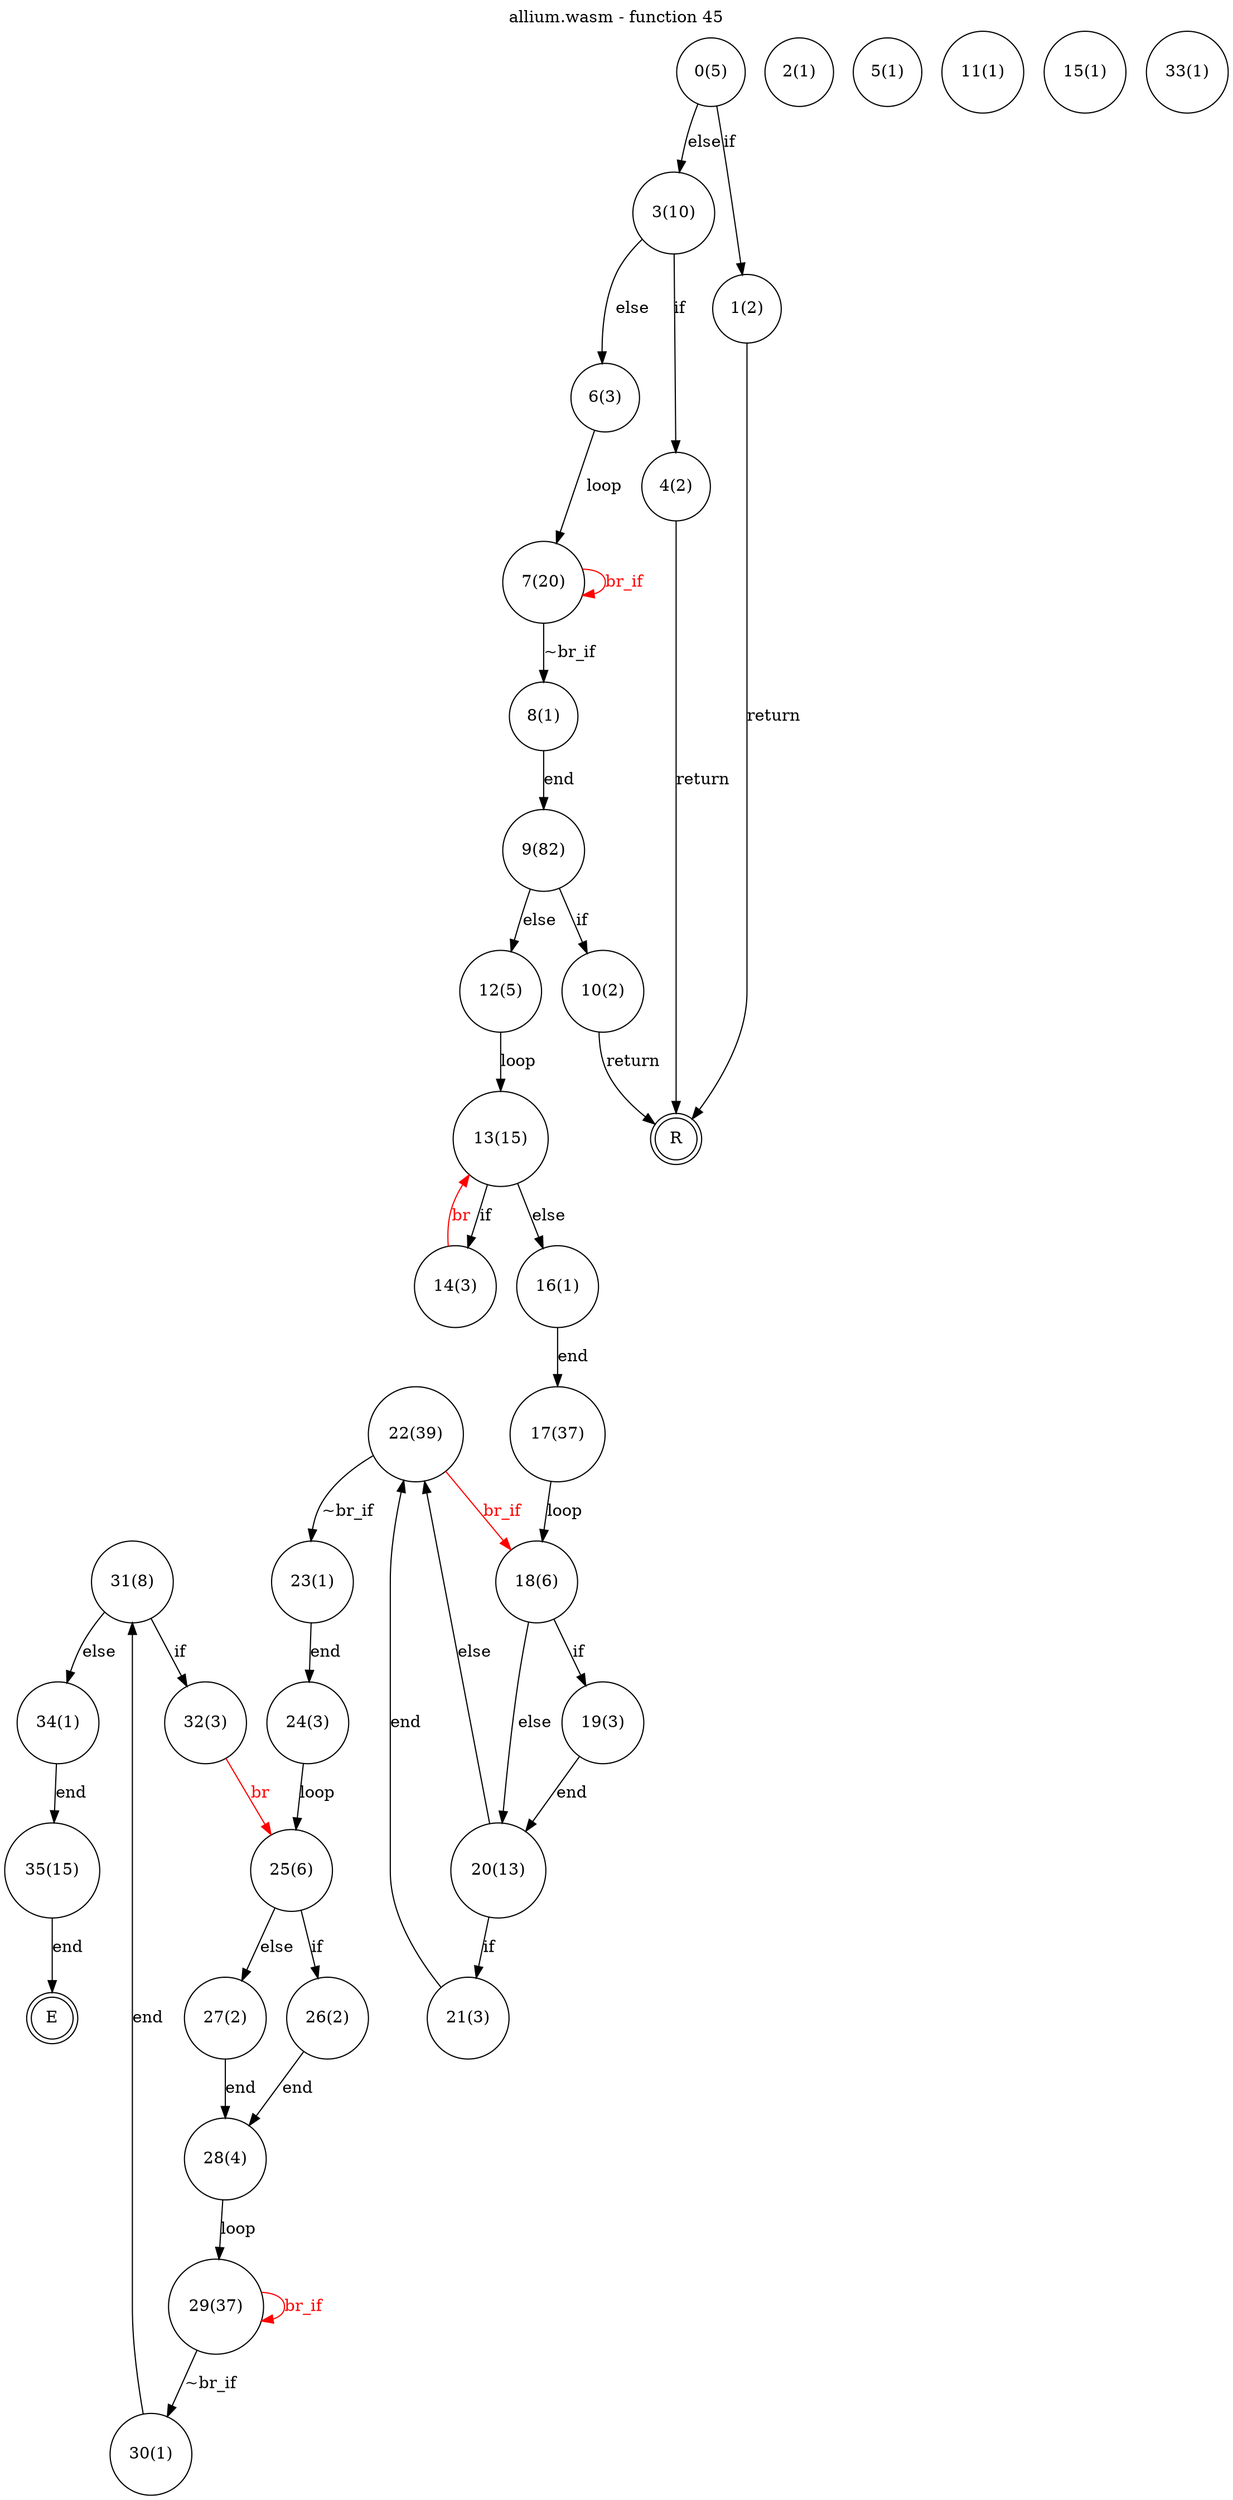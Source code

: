 digraph finite_state_machine {
    label = "allium.wasm - function 45"
    labelloc =  t
    labelfontsize = 16
    labelfontcolor = black
    labelfontname = "Helvetica"
    node [shape = doublecircle]; E R ;
node [shape=circle, fontcolor=black, style="", label="0(5)"]0
node [shape=circle, fontcolor=black, style="", label="1(2)"]1
node [shape=circle, fontcolor=black, style="", label="2(1)"]2
node [shape=circle, fontcolor=black, style="", label="3(10)"]3
node [shape=circle, fontcolor=black, style="", label="4(2)"]4
node [shape=circle, fontcolor=black, style="", label="5(1)"]5
node [shape=circle, fontcolor=black, style="", label="6(3)"]6
node [shape=circle, fontcolor=black, style="", label="7(20)"]7
node [shape=circle, fontcolor=black, style="", label="8(1)"]8
node [shape=circle, fontcolor=black, style="", label="9(82)"]9
node [shape=circle, fontcolor=black, style="", label="10(2)"]10
node [shape=circle, fontcolor=black, style="", label="11(1)"]11
node [shape=circle, fontcolor=black, style="", label="12(5)"]12
node [shape=circle, fontcolor=black, style="", label="13(15)"]13
node [shape=circle, fontcolor=black, style="", label="14(3)"]14
node [shape=circle, fontcolor=black, style="", label="15(1)"]15
node [shape=circle, fontcolor=black, style="", label="16(1)"]16
node [shape=circle, fontcolor=black, style="", label="17(37)"]17
node [shape=circle, fontcolor=black, style="", label="18(6)"]18
node [shape=circle, fontcolor=black, style="", label="19(3)"]19
node [shape=circle, fontcolor=black, style="", label="20(13)"]20
node [shape=circle, fontcolor=black, style="", label="21(3)"]21
node [shape=circle, fontcolor=black, style="", label="22(39)"]22
node [shape=circle, fontcolor=black, style="", label="23(1)"]23
node [shape=circle, fontcolor=black, style="", label="24(3)"]24
node [shape=circle, fontcolor=black, style="", label="25(6)"]25
node [shape=circle, fontcolor=black, style="", label="26(2)"]26
node [shape=circle, fontcolor=black, style="", label="27(2)"]27
node [shape=circle, fontcolor=black, style="", label="28(4)"]28
node [shape=circle, fontcolor=black, style="", label="29(37)"]29
node [shape=circle, fontcolor=black, style="", label="30(1)"]30
node [shape=circle, fontcolor=black, style="", label="31(8)"]31
node [shape=circle, fontcolor=black, style="", label="32(3)"]32
node [shape=circle, fontcolor=black, style="", label="33(1)"]33
node [shape=circle, fontcolor=black, style="", label="34(1)"]34
node [shape=circle, fontcolor=black, style="", label="35(15)"]35
node [shape=circle, fontcolor=black, style="", label="E"]E
node [shape=circle, fontcolor=black, style="", label="R"]R
    0 -> 1[label="if"];
    0 -> 3[label="else"];
    1 -> R[label="return"];
    3 -> 4[label="if"];
    3 -> 6[label="else"];
    4 -> R[label="return"];
    6 -> 7[label="loop"];
    7 -> 8[label="~br_if"];
    7 -> 7[color="red" fontcolor="red" label="br_if"];
    8 -> 9[label="end"];
    9 -> 10[label="if"];
    9 -> 12[label="else"];
    10 -> R[label="return"];
    12 -> 13[label="loop"];
    13 -> 14[label="if"];
    13 -> 16[label="else"];
    14 -> 13[color="red" fontcolor="red" label="br"];
    16 -> 17[label="end"];
    17 -> 18[label="loop"];
    18 -> 19[label="if"];
    18 -> 20[label="else"];
    19 -> 20[label="end"];
    20 -> 21[label="if"];
    20 -> 22[label="else"];
    21 -> 22[label="end"];
    22 -> 23[label="~br_if"];
    22 -> 18[color="red" fontcolor="red" label="br_if"];
    23 -> 24[label="end"];
    24 -> 25[label="loop"];
    25 -> 26[label="if"];
    25 -> 27[label="else"];
    26 -> 28[label="end"];
    27 -> 28[label="end"];
    28 -> 29[label="loop"];
    29 -> 30[label="~br_if"];
    29 -> 29[color="red" fontcolor="red" label="br_if"];
    30 -> 31[label="end"];
    31 -> 32[label="if"];
    31 -> 34[label="else"];
    32 -> 25[color="red" fontcolor="red" label="br"];
    34 -> 35[label="end"];
    35 -> E[label="end"];
}
